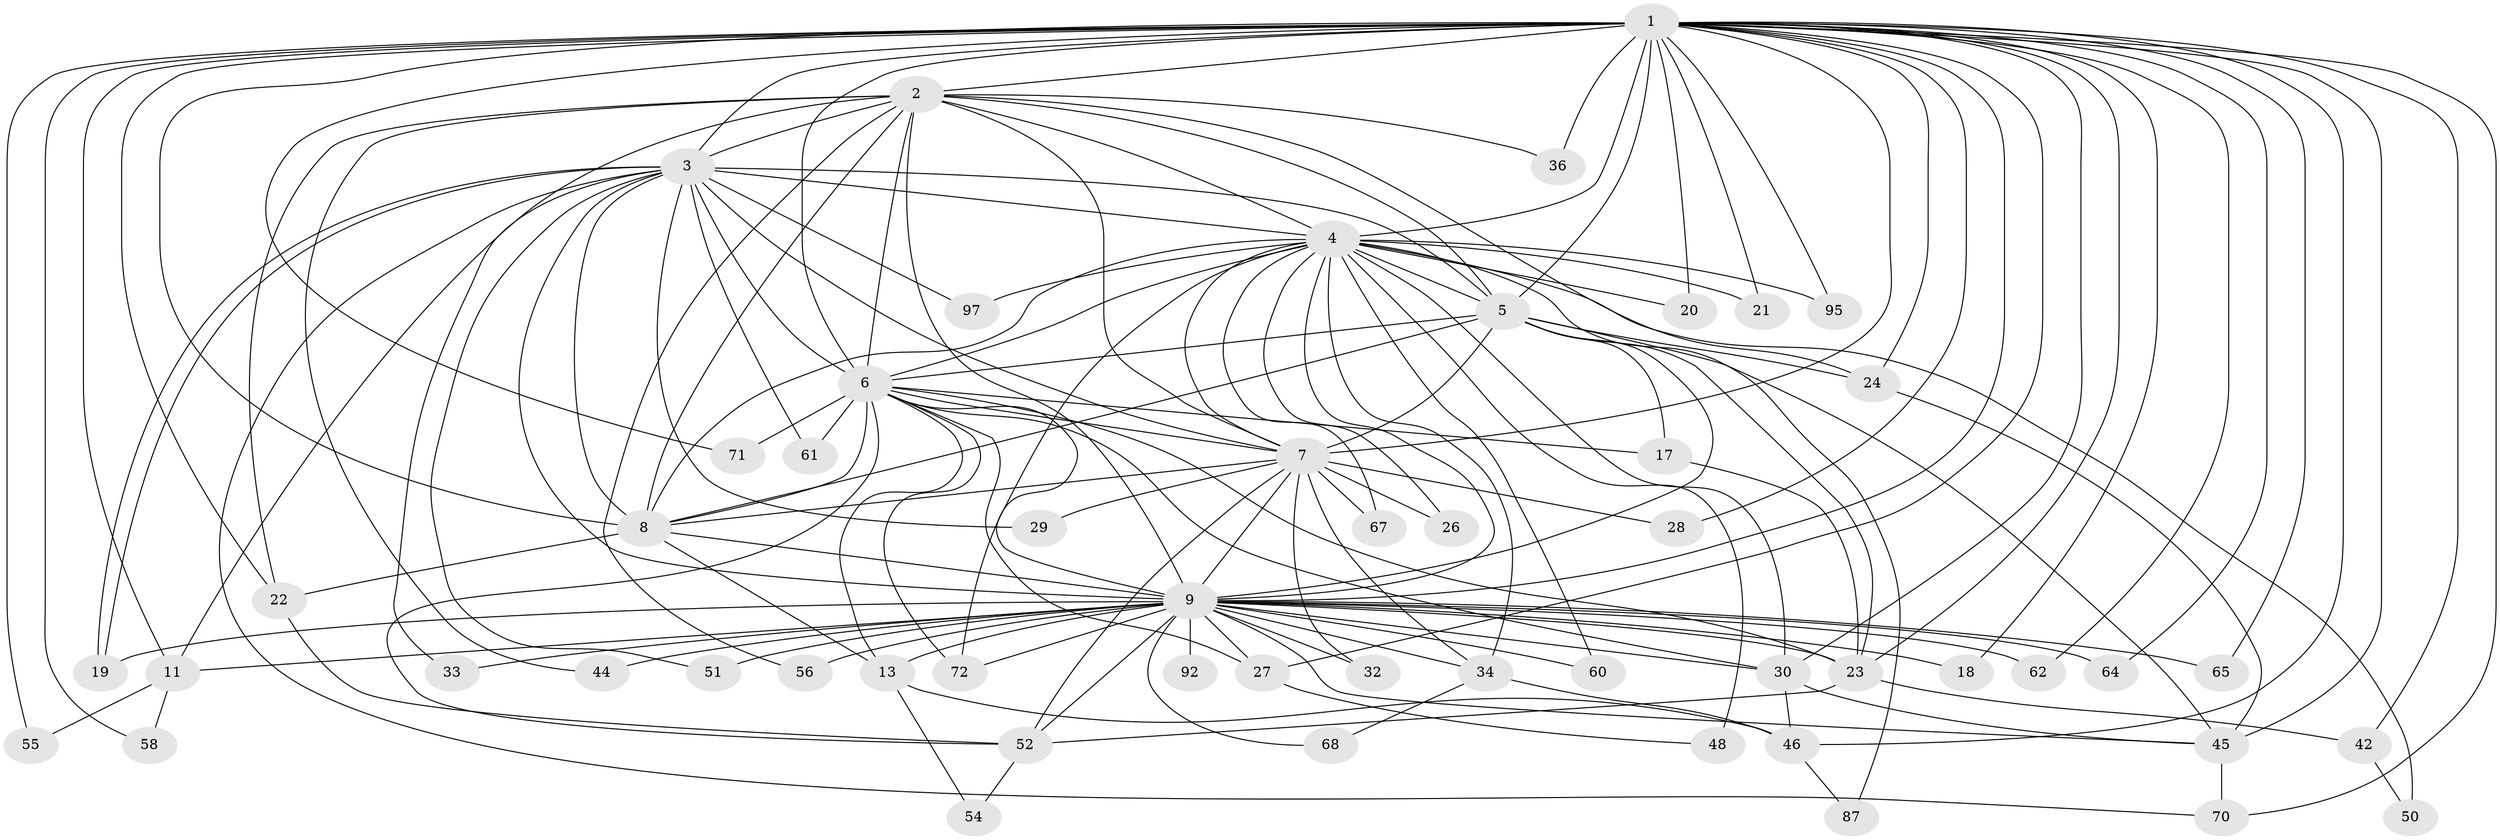 // original degree distribution, {25: 0.01834862385321101, 14: 0.01834862385321101, 19: 0.01834862385321101, 15: 0.009174311926605505, 16: 0.009174311926605505, 34: 0.009174311926605505, 32: 0.009174311926605505, 5: 0.07339449541284404, 4: 0.07339449541284404, 6: 0.027522935779816515, 3: 0.1651376146788991, 2: 0.5596330275229358, 7: 0.009174311926605505}
// Generated by graph-tools (version 1.1) at 2025/13/03/09/25 04:13:46]
// undirected, 54 vertices, 147 edges
graph export_dot {
graph [start="1"]
  node [color=gray90,style=filled];
  1 [super="+10"];
  2 [super="+43"];
  3 [super="+59"];
  4;
  5 [super="+82"];
  6 [super="+38+25+12"];
  7;
  8 [super="+16"];
  9 [super="+15"];
  11;
  13;
  17;
  18;
  19 [super="+40"];
  20;
  21;
  22 [super="+101"];
  23 [super="+31"];
  24 [super="+47+99"];
  26;
  27;
  28;
  29;
  30 [super="+90+35+49+69"];
  32;
  33;
  34 [super="+66"];
  36;
  42;
  44;
  45 [super="+85+86"];
  46 [super="+53"];
  48;
  50;
  51;
  52 [super="+78+75"];
  54;
  55;
  56;
  58;
  60;
  61;
  62;
  64;
  65;
  67;
  68;
  70;
  71;
  72 [super="+76"];
  87;
  92;
  95;
  97;
  1 -- 2 [weight=3];
  1 -- 3 [weight=3];
  1 -- 4 [weight=3];
  1 -- 5 [weight=4];
  1 -- 6 [weight=6];
  1 -- 7 [weight=5];
  1 -- 8 [weight=3];
  1 -- 9 [weight=3];
  1 -- 18;
  1 -- 20;
  1 -- 22;
  1 -- 42;
  1 -- 62;
  1 -- 70;
  1 -- 95;
  1 -- 24;
  1 -- 30 [weight=2];
  1 -- 64;
  1 -- 65;
  1 -- 71;
  1 -- 11;
  1 -- 21;
  1 -- 23;
  1 -- 27;
  1 -- 28;
  1 -- 36;
  1 -- 45;
  1 -- 46 [weight=2];
  1 -- 55;
  1 -- 58;
  2 -- 3;
  2 -- 4;
  2 -- 5;
  2 -- 6;
  2 -- 7;
  2 -- 8 [weight=2];
  2 -- 9;
  2 -- 22;
  2 -- 24;
  2 -- 36;
  2 -- 56;
  2 -- 11;
  2 -- 44;
  3 -- 4;
  3 -- 5;
  3 -- 6 [weight=3];
  3 -- 7;
  3 -- 8;
  3 -- 9;
  3 -- 19;
  3 -- 19;
  3 -- 29;
  3 -- 33;
  3 -- 51;
  3 -- 61;
  3 -- 97;
  3 -- 70;
  4 -- 5;
  4 -- 6;
  4 -- 7;
  4 -- 8 [weight=2];
  4 -- 9;
  4 -- 20;
  4 -- 21;
  4 -- 26;
  4 -- 30;
  4 -- 48;
  4 -- 50;
  4 -- 60;
  4 -- 67;
  4 -- 72;
  4 -- 87;
  4 -- 95;
  4 -- 97;
  4 -- 34 [weight=2];
  5 -- 6;
  5 -- 7;
  5 -- 8 [weight=2];
  5 -- 9;
  5 -- 17;
  5 -- 23;
  5 -- 24;
  5 -- 45;
  6 -- 7;
  6 -- 8 [weight=2];
  6 -- 9 [weight=3];
  6 -- 17;
  6 -- 23;
  6 -- 72;
  6 -- 71;
  6 -- 30;
  6 -- 61;
  6 -- 27;
  6 -- 13;
  6 -- 52;
  7 -- 8;
  7 -- 9;
  7 -- 26;
  7 -- 28;
  7 -- 29;
  7 -- 32;
  7 -- 34;
  7 -- 67;
  7 -- 52;
  8 -- 9 [weight=2];
  8 -- 13;
  8 -- 22;
  9 -- 11;
  9 -- 13;
  9 -- 18;
  9 -- 27;
  9 -- 30;
  9 -- 32;
  9 -- 33;
  9 -- 34;
  9 -- 44;
  9 -- 45;
  9 -- 51;
  9 -- 52;
  9 -- 56;
  9 -- 60;
  9 -- 64;
  9 -- 65;
  9 -- 72;
  9 -- 92 [weight=2];
  9 -- 68;
  9 -- 62;
  9 -- 23;
  9 -- 19;
  11 -- 55;
  11 -- 58;
  13 -- 46;
  13 -- 54;
  17 -- 23;
  22 -- 52;
  23 -- 42;
  23 -- 52;
  24 -- 45 [weight=2];
  27 -- 48;
  30 -- 46;
  30 -- 45;
  34 -- 46;
  34 -- 68;
  42 -- 50;
  45 -- 70;
  46 -- 87;
  52 -- 54;
}
